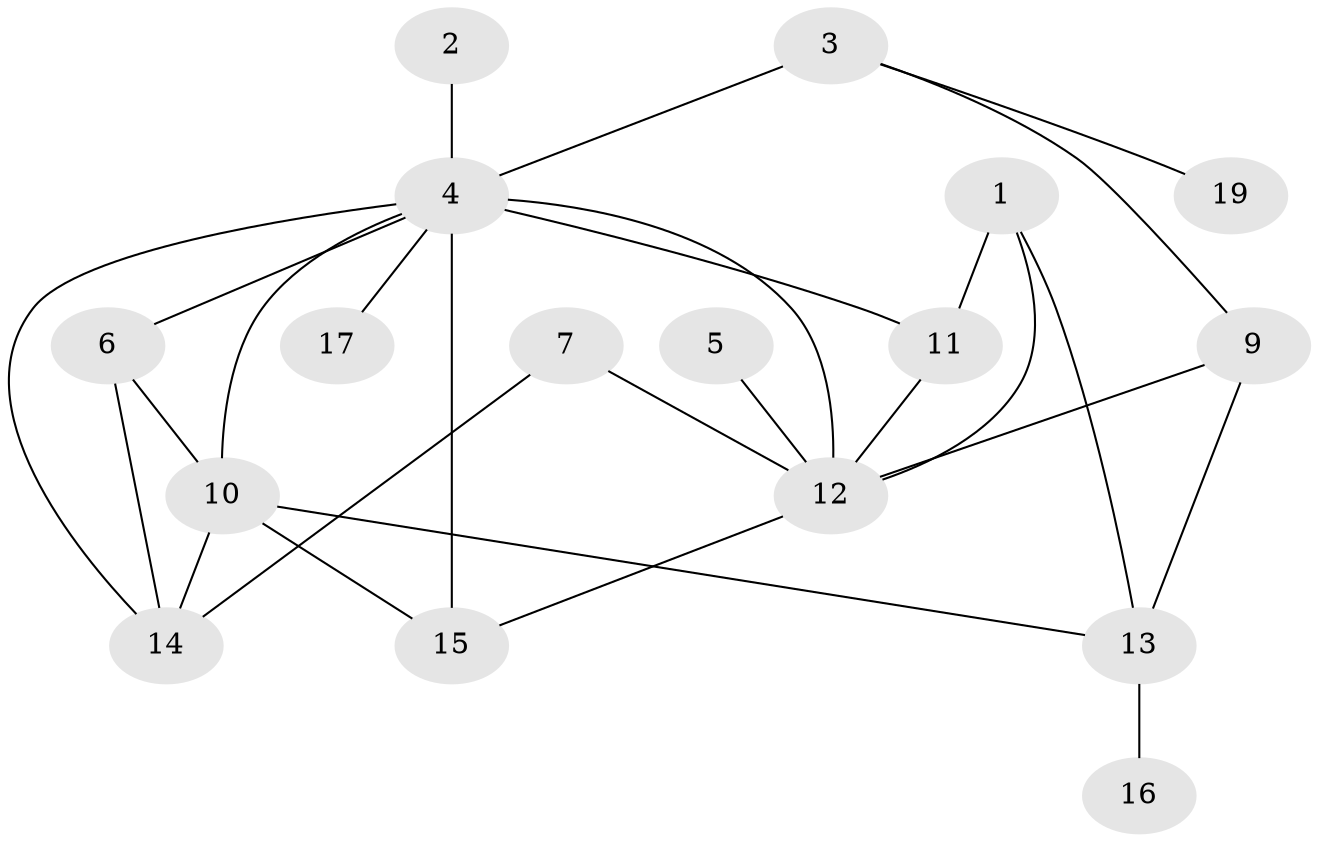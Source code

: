 // original degree distribution, {1: 0.15, 2: 0.36666666666666664, 3: 0.2, 0: 0.03333333333333333, 4: 0.16666666666666666, 6: 0.03333333333333333, 7: 0.03333333333333333, 5: 0.016666666666666666}
// Generated by graph-tools (version 1.1) at 2025/47/03/04/25 22:47:56]
// undirected, 17 vertices, 27 edges
graph export_dot {
  node [color=gray90,style=filled];
  1;
  2;
  3;
  4;
  5;
  6;
  7;
  9;
  10;
  11;
  12;
  13;
  14;
  15;
  16;
  17;
  19;
  1 -- 11 [weight=1.0];
  1 -- 12 [weight=1.0];
  1 -- 13 [weight=1.0];
  2 -- 4 [weight=4.0];
  3 -- 4 [weight=2.0];
  3 -- 9 [weight=1.0];
  3 -- 19 [weight=1.0];
  4 -- 6 [weight=1.0];
  4 -- 10 [weight=4.0];
  4 -- 11 [weight=1.0];
  4 -- 12 [weight=4.0];
  4 -- 14 [weight=1.0];
  4 -- 15 [weight=1.0];
  4 -- 17 [weight=1.0];
  5 -- 12 [weight=1.0];
  6 -- 10 [weight=1.0];
  6 -- 14 [weight=1.0];
  7 -- 12 [weight=1.0];
  7 -- 14 [weight=1.0];
  9 -- 12 [weight=1.0];
  9 -- 13 [weight=1.0];
  10 -- 13 [weight=1.0];
  10 -- 14 [weight=1.0];
  10 -- 15 [weight=1.0];
  11 -- 12 [weight=1.0];
  12 -- 15 [weight=1.0];
  13 -- 16 [weight=2.0];
}
